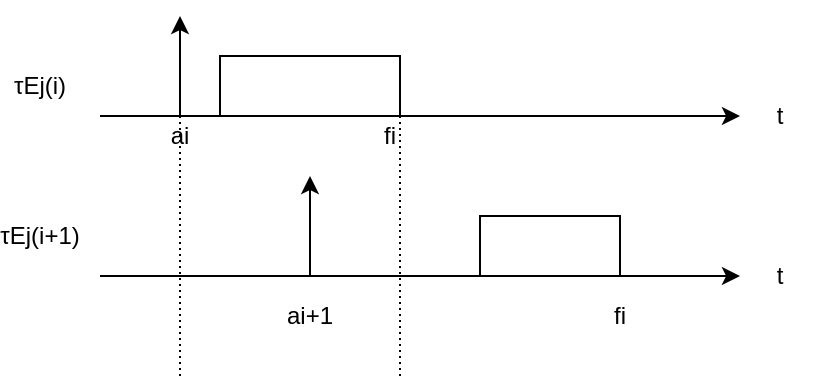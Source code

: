 <mxfile version="13.9.8" type="device"><diagram id="4VhS8yvgZrV1mz-COTxT" name="第 1 页"><mxGraphModel dx="813" dy="475" grid="1" gridSize="10" guides="1" tooltips="1" connect="1" arrows="1" fold="1" page="1" pageScale="1" pageWidth="827" pageHeight="1169" math="0" shadow="0"><root><mxCell id="0"/><mxCell id="1" parent="0"/><mxCell id="VciVo0MAssUcbPDnjLBr-3" value="" style="endArrow=classic;html=1;" edge="1" parent="1"><mxGeometry width="50" height="50" relative="1" as="geometry"><mxPoint x="240" y="200" as="sourcePoint"/><mxPoint x="240" y="150" as="targetPoint"/></mxGeometry></mxCell><mxCell id="VciVo0MAssUcbPDnjLBr-4" value="" style="rounded=0;whiteSpace=wrap;html=1;" vertex="1" parent="1"><mxGeometry x="260" y="170" width="90" height="30" as="geometry"/></mxCell><mxCell id="VciVo0MAssUcbPDnjLBr-5" value="τEj(i)" style="text;html=1;strokeColor=none;fillColor=none;align=center;verticalAlign=middle;whiteSpace=wrap;rounded=0;" vertex="1" parent="1"><mxGeometry x="150" y="175" width="40" height="20" as="geometry"/></mxCell><mxCell id="VciVo0MAssUcbPDnjLBr-6" value="τEj(i+1)" style="text;html=1;strokeColor=none;fillColor=none;align=center;verticalAlign=middle;whiteSpace=wrap;rounded=0;" vertex="1" parent="1"><mxGeometry x="150" y="250" width="40" height="20" as="geometry"/></mxCell><mxCell id="VciVo0MAssUcbPDnjLBr-7" value="" style="endArrow=classic;html=1;" edge="1" parent="1"><mxGeometry width="50" height="50" relative="1" as="geometry"><mxPoint x="200" y="200" as="sourcePoint"/><mxPoint x="520" y="200" as="targetPoint"/></mxGeometry></mxCell><mxCell id="VciVo0MAssUcbPDnjLBr-8" value="" style="endArrow=classic;html=1;" edge="1" parent="1"><mxGeometry width="50" height="50" relative="1" as="geometry"><mxPoint x="200" y="280" as="sourcePoint"/><mxPoint x="520" y="280" as="targetPoint"/></mxGeometry></mxCell><mxCell id="VciVo0MAssUcbPDnjLBr-9" value="t" style="text;html=1;strokeColor=none;fillColor=none;align=center;verticalAlign=middle;whiteSpace=wrap;rounded=0;" vertex="1" parent="1"><mxGeometry x="520" y="190" width="40" height="20" as="geometry"/></mxCell><mxCell id="VciVo0MAssUcbPDnjLBr-10" value="t" style="text;html=1;strokeColor=none;fillColor=none;align=center;verticalAlign=middle;whiteSpace=wrap;rounded=0;" vertex="1" parent="1"><mxGeometry x="520" y="270" width="40" height="20" as="geometry"/></mxCell><mxCell id="VciVo0MAssUcbPDnjLBr-11" value="" style="endArrow=classic;html=1;" edge="1" parent="1"><mxGeometry width="50" height="50" relative="1" as="geometry"><mxPoint x="305" y="280" as="sourcePoint"/><mxPoint x="305" y="230" as="targetPoint"/></mxGeometry></mxCell><mxCell id="VciVo0MAssUcbPDnjLBr-12" value="" style="rounded=0;whiteSpace=wrap;html=1;" vertex="1" parent="1"><mxGeometry x="390" y="250" width="70" height="30" as="geometry"/></mxCell><mxCell id="VciVo0MAssUcbPDnjLBr-13" value="ai" style="text;html=1;strokeColor=none;fillColor=none;align=center;verticalAlign=middle;whiteSpace=wrap;rounded=0;" vertex="1" parent="1"><mxGeometry x="220" y="200" width="40" height="20" as="geometry"/></mxCell><mxCell id="VciVo0MAssUcbPDnjLBr-14" value="fi" style="text;html=1;strokeColor=none;fillColor=none;align=center;verticalAlign=middle;whiteSpace=wrap;rounded=0;" vertex="1" parent="1"><mxGeometry x="325" y="200" width="40" height="20" as="geometry"/></mxCell><mxCell id="VciVo0MAssUcbPDnjLBr-15" value="ai+1" style="text;html=1;strokeColor=none;fillColor=none;align=center;verticalAlign=middle;whiteSpace=wrap;rounded=0;" vertex="1" parent="1"><mxGeometry x="285" y="290" width="40" height="20" as="geometry"/></mxCell><mxCell id="VciVo0MAssUcbPDnjLBr-16" value="" style="endArrow=none;html=1;strokeWidth=1;dashed=1;dashPattern=1 2;" edge="1" parent="1"><mxGeometry width="50" height="50" relative="1" as="geometry"><mxPoint x="240" y="330" as="sourcePoint"/><mxPoint x="240" y="170" as="targetPoint"/></mxGeometry></mxCell><mxCell id="VciVo0MAssUcbPDnjLBr-18" value="" style="endArrow=none;html=1;strokeWidth=1;dashed=1;dashPattern=1 2;entryX=1;entryY=0;entryDx=0;entryDy=0;" edge="1" parent="1" target="VciVo0MAssUcbPDnjLBr-4"><mxGeometry width="50" height="50" relative="1" as="geometry"><mxPoint x="350" y="330" as="sourcePoint"/><mxPoint x="350" y="230" as="targetPoint"/></mxGeometry></mxCell><mxCell id="VciVo0MAssUcbPDnjLBr-19" value="fi" style="text;html=1;strokeColor=none;fillColor=none;align=center;verticalAlign=middle;whiteSpace=wrap;rounded=0;" vertex="1" parent="1"><mxGeometry x="440" y="290" width="40" height="20" as="geometry"/></mxCell></root></mxGraphModel></diagram></mxfile>
